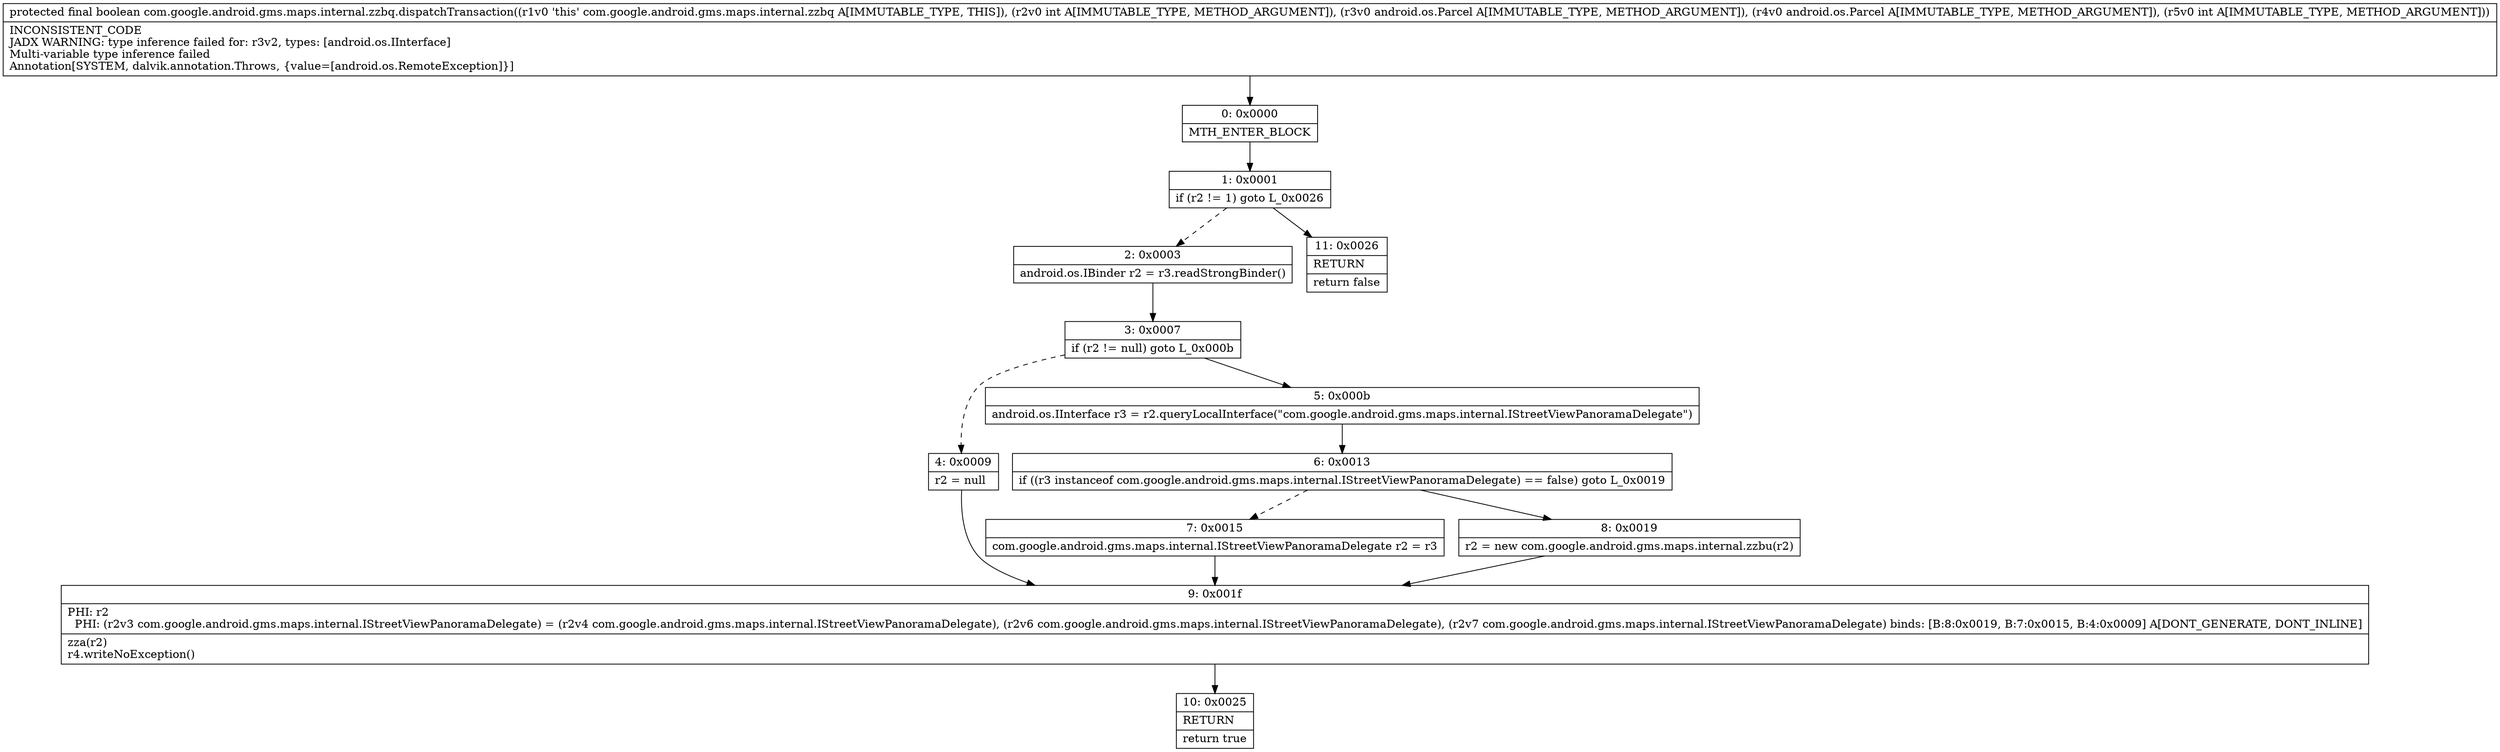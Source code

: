 digraph "CFG forcom.google.android.gms.maps.internal.zzbq.dispatchTransaction(ILandroid\/os\/Parcel;Landroid\/os\/Parcel;I)Z" {
Node_0 [shape=record,label="{0\:\ 0x0000|MTH_ENTER_BLOCK\l}"];
Node_1 [shape=record,label="{1\:\ 0x0001|if (r2 != 1) goto L_0x0026\l}"];
Node_2 [shape=record,label="{2\:\ 0x0003|android.os.IBinder r2 = r3.readStrongBinder()\l}"];
Node_3 [shape=record,label="{3\:\ 0x0007|if (r2 != null) goto L_0x000b\l}"];
Node_4 [shape=record,label="{4\:\ 0x0009|r2 = null\l}"];
Node_5 [shape=record,label="{5\:\ 0x000b|android.os.IInterface r3 = r2.queryLocalInterface(\"com.google.android.gms.maps.internal.IStreetViewPanoramaDelegate\")\l}"];
Node_6 [shape=record,label="{6\:\ 0x0013|if ((r3 instanceof com.google.android.gms.maps.internal.IStreetViewPanoramaDelegate) == false) goto L_0x0019\l}"];
Node_7 [shape=record,label="{7\:\ 0x0015|com.google.android.gms.maps.internal.IStreetViewPanoramaDelegate r2 = r3\l}"];
Node_8 [shape=record,label="{8\:\ 0x0019|r2 = new com.google.android.gms.maps.internal.zzbu(r2)\l}"];
Node_9 [shape=record,label="{9\:\ 0x001f|PHI: r2 \l  PHI: (r2v3 com.google.android.gms.maps.internal.IStreetViewPanoramaDelegate) = (r2v4 com.google.android.gms.maps.internal.IStreetViewPanoramaDelegate), (r2v6 com.google.android.gms.maps.internal.IStreetViewPanoramaDelegate), (r2v7 com.google.android.gms.maps.internal.IStreetViewPanoramaDelegate) binds: [B:8:0x0019, B:7:0x0015, B:4:0x0009] A[DONT_GENERATE, DONT_INLINE]\l|zza(r2)\lr4.writeNoException()\l}"];
Node_10 [shape=record,label="{10\:\ 0x0025|RETURN\l|return true\l}"];
Node_11 [shape=record,label="{11\:\ 0x0026|RETURN\l|return false\l}"];
MethodNode[shape=record,label="{protected final boolean com.google.android.gms.maps.internal.zzbq.dispatchTransaction((r1v0 'this' com.google.android.gms.maps.internal.zzbq A[IMMUTABLE_TYPE, THIS]), (r2v0 int A[IMMUTABLE_TYPE, METHOD_ARGUMENT]), (r3v0 android.os.Parcel A[IMMUTABLE_TYPE, METHOD_ARGUMENT]), (r4v0 android.os.Parcel A[IMMUTABLE_TYPE, METHOD_ARGUMENT]), (r5v0 int A[IMMUTABLE_TYPE, METHOD_ARGUMENT]))  | INCONSISTENT_CODE\lJADX WARNING: type inference failed for: r3v2, types: [android.os.IInterface]\lMulti\-variable type inference failed\lAnnotation[SYSTEM, dalvik.annotation.Throws, \{value=[android.os.RemoteException]\}]\l}"];
MethodNode -> Node_0;
Node_0 -> Node_1;
Node_1 -> Node_2[style=dashed];
Node_1 -> Node_11;
Node_2 -> Node_3;
Node_3 -> Node_4[style=dashed];
Node_3 -> Node_5;
Node_4 -> Node_9;
Node_5 -> Node_6;
Node_6 -> Node_7[style=dashed];
Node_6 -> Node_8;
Node_7 -> Node_9;
Node_8 -> Node_9;
Node_9 -> Node_10;
}

